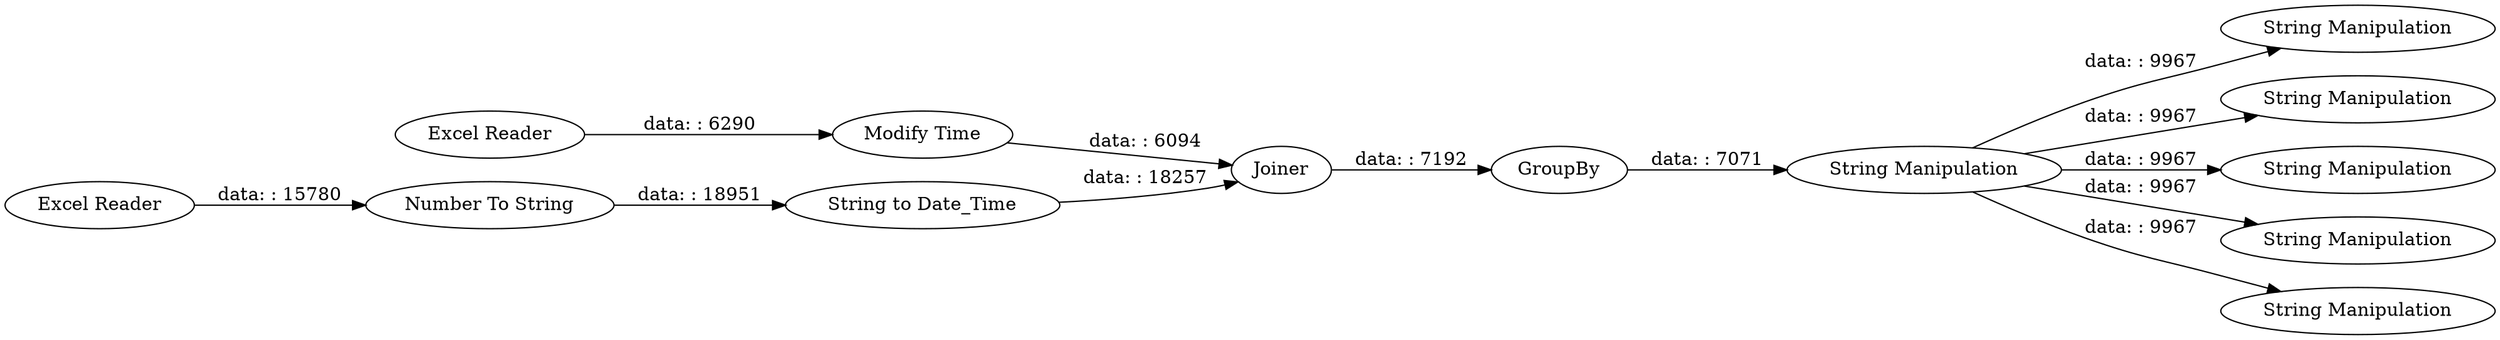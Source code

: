 digraph {
	"-6803988528056688452_5" [label="String to Date_Time"]
	"-6803988528056688452_4" [label="Number To String"]
	"-6803988528056688452_11" [label="String Manipulation"]
	"-6803988528056688452_9" [label="String Manipulation"]
	"-6803988528056688452_3" [label="Modify Time"]
	"-6803988528056688452_2" [label="Excel Reader"]
	"-6803988528056688452_7" [label=GroupBy]
	"-6803988528056688452_8" [label="String Manipulation"]
	"-6803988528056688452_12" [label="String Manipulation"]
	"-6803988528056688452_10" [label="String Manipulation"]
	"-6803988528056688452_13" [label="String Manipulation"]
	"-6803988528056688452_6" [label=Joiner]
	"-6803988528056688452_1" [label="Excel Reader"]
	"-6803988528056688452_8" -> "-6803988528056688452_9" [label="data: : 9967"]
	"-6803988528056688452_8" -> "-6803988528056688452_12" [label="data: : 9967"]
	"-6803988528056688452_3" -> "-6803988528056688452_6" [label="data: : 6094"]
	"-6803988528056688452_1" -> "-6803988528056688452_3" [label="data: : 6290"]
	"-6803988528056688452_7" -> "-6803988528056688452_8" [label="data: : 7071"]
	"-6803988528056688452_2" -> "-6803988528056688452_4" [label="data: : 15780"]
	"-6803988528056688452_5" -> "-6803988528056688452_6" [label="data: : 18257"]
	"-6803988528056688452_4" -> "-6803988528056688452_5" [label="data: : 18951"]
	"-6803988528056688452_8" -> "-6803988528056688452_11" [label="data: : 9967"]
	"-6803988528056688452_8" -> "-6803988528056688452_10" [label="data: : 9967"]
	"-6803988528056688452_6" -> "-6803988528056688452_7" [label="data: : 7192"]
	"-6803988528056688452_8" -> "-6803988528056688452_13" [label="data: : 9967"]
	rankdir=LR
}
